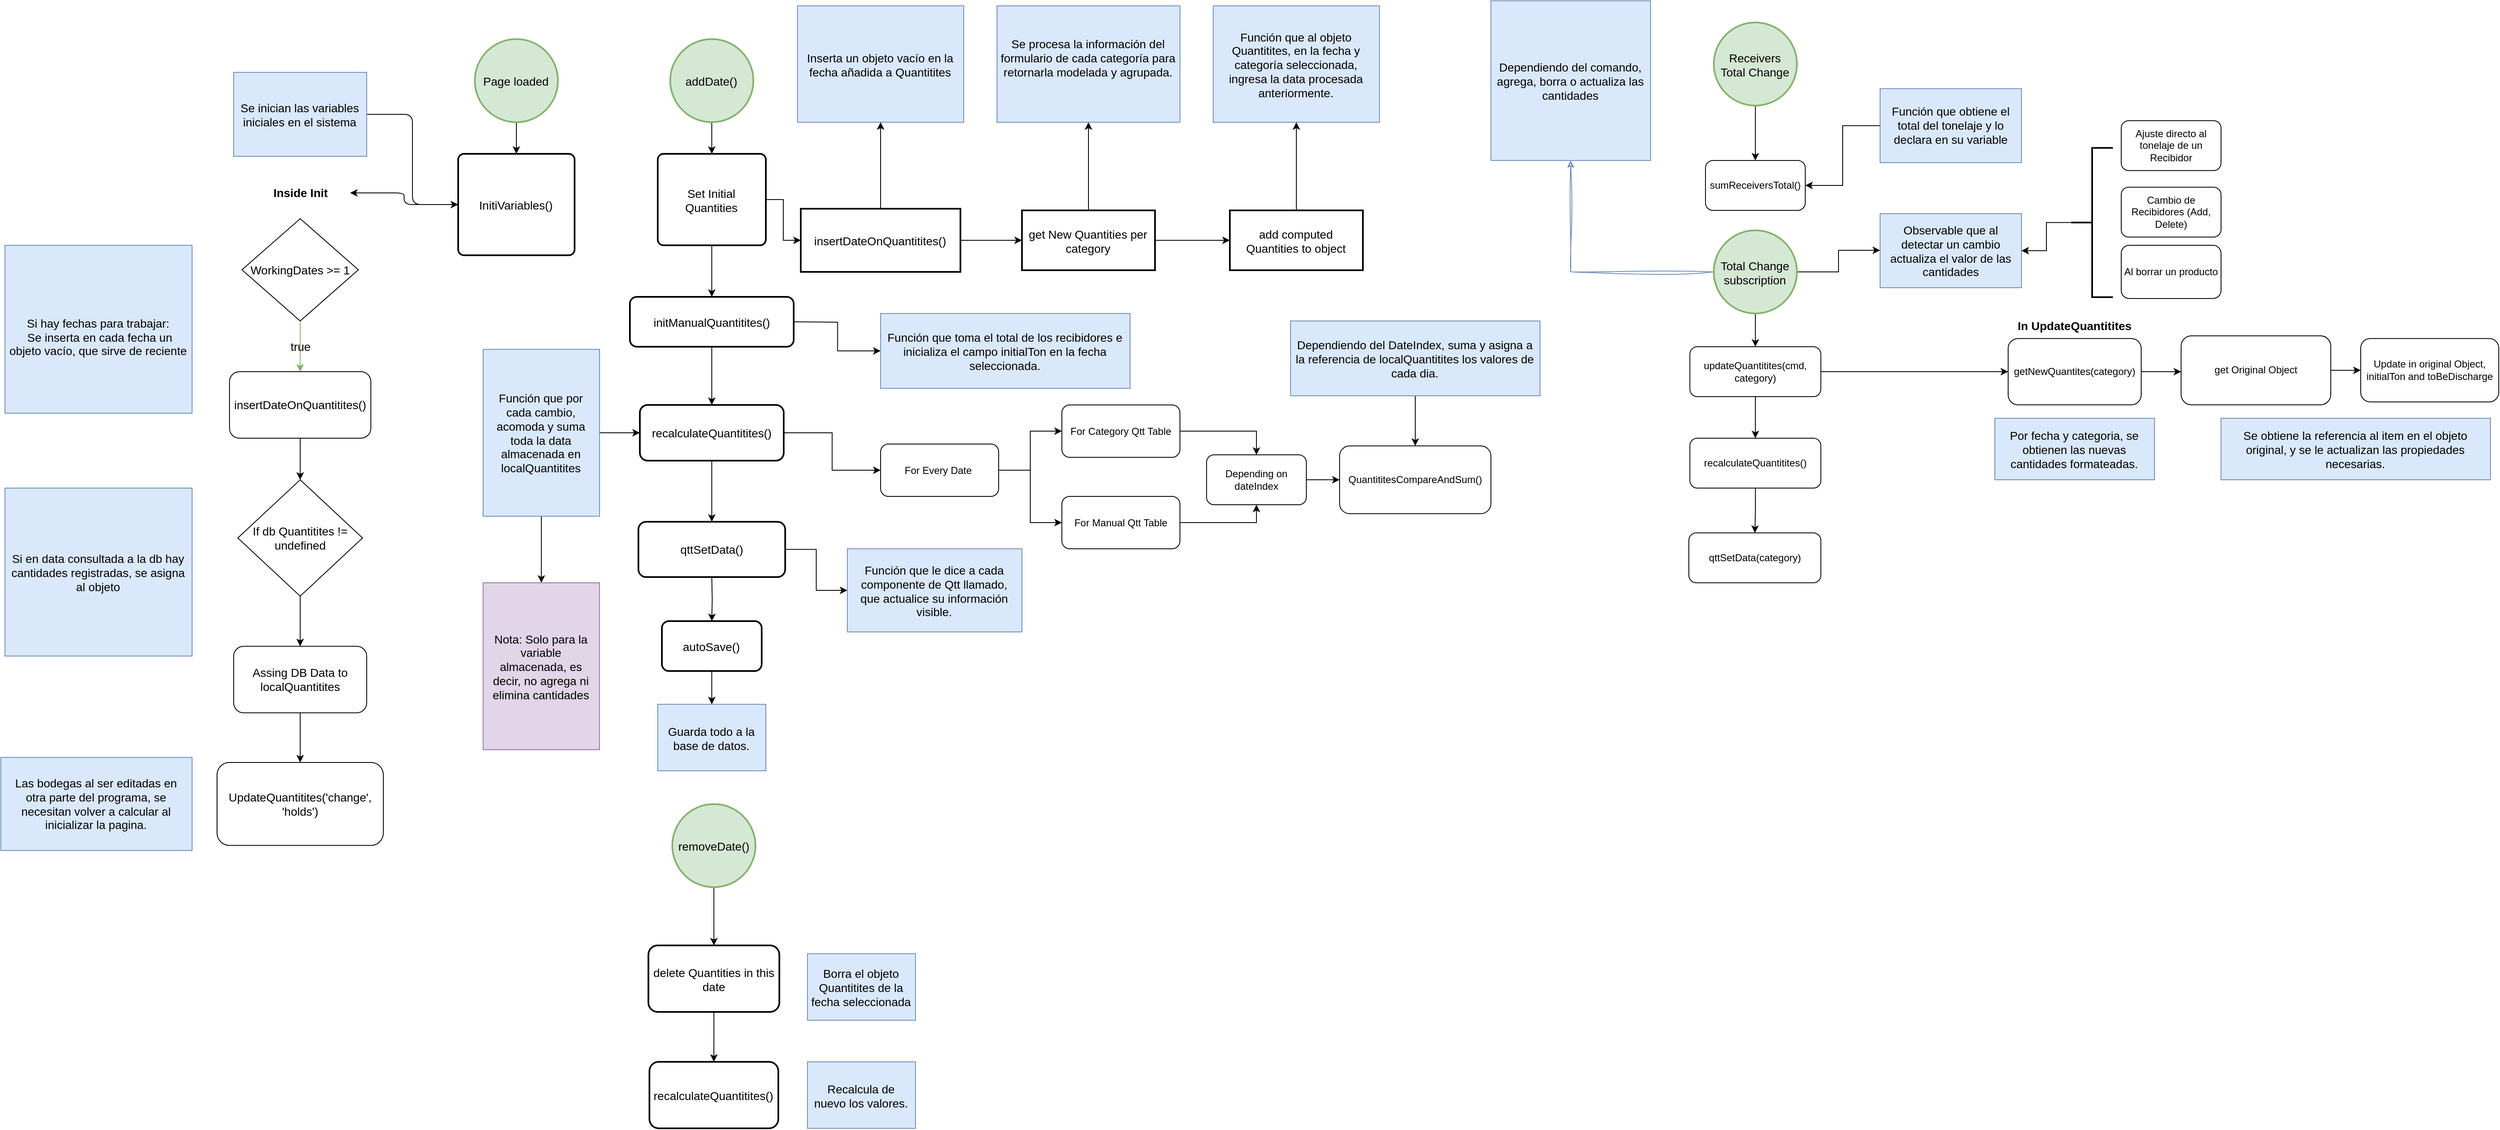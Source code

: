 <mxfile version="22.1.18" type="github">
  <diagram name="Página-1" id="ArsEkwuGPQtcpOPG1bf9">
    <mxGraphModel dx="1902" dy="594" grid="1" gridSize="12" guides="1" tooltips="1" connect="1" arrows="1" fold="1" page="1" pageScale="1" pageWidth="850" pageHeight="1100" math="0" shadow="0">
      <root>
        <mxCell id="0" />
        <mxCell id="1" parent="0" />
        <mxCell id="bBKTdJ-3Wv-lQ62cRmP5-24" value="" style="edgeStyle=orthogonalEdgeStyle;rounded=0;orthogonalLoop=1;jettySize=auto;fontFamily=Helvetica;fontStyle=0;fontSize=14;labelPosition=center;verticalLabelPosition=middle;align=center;verticalAlign=middle;fontColor=default;labelBackgroundColor=none;labelBorderColor=none;html=1;spacingTop=1;spacing=6;spacingLeft=-1;spacingBottom=0;spacingRight=0;" parent="1" source="bBKTdJ-3Wv-lQ62cRmP5-25" target="bBKTdJ-3Wv-lQ62cRmP5-26" edge="1">
          <mxGeometry relative="1" as="geometry" />
        </mxCell>
        <mxCell id="bBKTdJ-3Wv-lQ62cRmP5-46" style="edgeStyle=orthogonalEdgeStyle;rounded=1;orthogonalLoop=1;jettySize=auto;html=1;curved=0;exitX=0.5;exitY=0;exitDx=0;exitDy=0;fontSize=14;labelBackgroundColor=none;fontColor=default;" parent="1" source="bBKTdJ-3Wv-lQ62cRmP5-25" target="bBKTdJ-3Wv-lQ62cRmP5-32" edge="1">
          <mxGeometry relative="1" as="geometry" />
        </mxCell>
        <mxCell id="bBKTdJ-3Wv-lQ62cRmP5-25" value="get New Quantities per category" style="fontSize=14;zwfType=basicShape;rounded=0;strokeWidth=2;fontFamily=Helvetica;fontStyle=0;labelPosition=center;verticalLabelPosition=middle;align=center;verticalAlign=middle;labelBackgroundColor=none;labelBorderColor=none;whiteSpace=wrap;html=1;spacingTop=1;spacing=6;spacingLeft=-1;spacingBottom=0;spacingRight=0;" parent="1" vertex="1">
          <mxGeometry x="718" y="276" width="160" height="72" as="geometry" />
        </mxCell>
        <mxCell id="fTC0BpnXRnAI57Eslmp5-36" style="edgeStyle=orthogonalEdgeStyle;rounded=0;orthogonalLoop=1;jettySize=auto;html=1;labelBackgroundColor=none;fontColor=default;" parent="1" source="bBKTdJ-3Wv-lQ62cRmP5-26" target="bBKTdJ-3Wv-lQ62cRmP5-33" edge="1">
          <mxGeometry relative="1" as="geometry" />
        </mxCell>
        <mxCell id="bBKTdJ-3Wv-lQ62cRmP5-26" value="add computed Quantities to object" style="fontSize=14;zwfType=basicShape;rounded=0;strokeWidth=2;fontFamily=Helvetica;fontStyle=0;labelPosition=center;verticalLabelPosition=middle;align=center;verticalAlign=middle;labelBackgroundColor=none;labelBorderColor=none;whiteSpace=wrap;html=1;spacingTop=1;spacing=6;spacingLeft=-1;spacingBottom=0;spacingRight=0;" parent="1" vertex="1">
          <mxGeometry x="968" y="276" width="160" height="72" as="geometry" />
        </mxCell>
        <mxCell id="bBKTdJ-3Wv-lQ62cRmP5-31" value="Inserta un objeto vacío en la fecha añadida a Quantitites" style="rounded=0;fontFamily=Helvetica;fontStyle=0;fontSize=14;labelPosition=center;verticalLabelPosition=middle;align=center;verticalAlign=middle;labelBackgroundColor=none;labelBorderColor=none;whiteSpace=wrap;html=1;spacingTop=1;spacing=6;spacingLeft=-1;spacingBottom=0;spacingRight=0;fillColor=#dae8fc;strokeColor=#6c8ebf;" parent="1" vertex="1">
          <mxGeometry x="448" y="30" width="200" height="140" as="geometry" />
        </mxCell>
        <mxCell id="bBKTdJ-3Wv-lQ62cRmP5-32" value="Se procesa la información del formulario de cada categoría para retornarla modelada y agrupada.&lt;br style=&quot;font-size: 14px;&quot;&gt;&amp;nbsp;" style="rounded=0;fontFamily=Helvetica;fontStyle=0;fontSize=14;labelPosition=center;verticalLabelPosition=middle;align=center;verticalAlign=middle;labelBackgroundColor=none;labelBorderColor=none;whiteSpace=wrap;html=1;spacingTop=1;spacing=6;spacingLeft=-1;spacingBottom=0;spacingRight=0;fillColor=#dae8fc;strokeColor=#6c8ebf;" parent="1" vertex="1">
          <mxGeometry x="688" y="30" width="220" height="140" as="geometry" />
        </mxCell>
        <mxCell id="bBKTdJ-3Wv-lQ62cRmP5-33" value="Función que al objeto Quantitites, en la fecha y categoría seleccionada, ingresa la data procesada anteriormente." style="rounded=0;fontFamily=Helvetica;fontStyle=0;fontSize=14;labelPosition=center;verticalLabelPosition=middle;align=center;verticalAlign=middle;labelBackgroundColor=none;labelBorderColor=none;whiteSpace=wrap;html=1;spacingTop=1;spacing=6;spacingLeft=-1;spacingBottom=0;spacingRight=0;fillColor=#dae8fc;strokeColor=#6c8ebf;" parent="1" vertex="1">
          <mxGeometry x="948" y="30" width="200" height="140" as="geometry" />
        </mxCell>
        <mxCell id="bBKTdJ-3Wv-lQ62cRmP5-36" value="" style="edgeStyle=orthogonalEdgeStyle;rounded=0;orthogonalLoop=1;jettySize=auto;fontFamily=Helvetica;fontStyle=0;fontSize=14;labelPosition=center;verticalLabelPosition=middle;align=center;verticalAlign=middle;fontColor=default;labelBackgroundColor=none;labelBorderColor=none;html=1;spacingTop=1;spacing=6;spacingLeft=-1;spacingBottom=0;spacingRight=0;" parent="1" source="bBKTdJ-3Wv-lQ62cRmP5-34" target="bBKTdJ-3Wv-lQ62cRmP5-37" edge="1">
          <mxGeometry relative="1" as="geometry">
            <mxPoint x="110" y="238" as="targetPoint" />
          </mxGeometry>
        </mxCell>
        <mxCell id="bBKTdJ-3Wv-lQ62cRmP5-34" value="Page loaded" style="strokeWidth=2;shape=mxgraph.flowchart.start_2;fontFamily=Helvetica;fontStyle=0;fontSize=14;labelPosition=center;verticalLabelPosition=middle;align=center;verticalAlign=middle;labelBackgroundColor=none;labelBorderColor=none;whiteSpace=wrap;html=1;spacingTop=1;spacing=6;spacingLeft=-1;spacingBottom=0;spacingRight=0;fillColor=#d5e8d4;strokeColor=#82b366;" parent="1" vertex="1">
          <mxGeometry x="60" y="70" width="100" height="100" as="geometry" />
        </mxCell>
        <mxCell id="fTC0BpnXRnAI57Eslmp5-23" style="edgeStyle=orthogonalEdgeStyle;rounded=1;orthogonalLoop=1;jettySize=auto;html=1;curved=0;fontSize=14;labelBackgroundColor=none;fontColor=default;" parent="1" source="bBKTdJ-3Wv-lQ62cRmP5-37" target="fTC0BpnXRnAI57Eslmp5-21" edge="1">
          <mxGeometry relative="1" as="geometry" />
        </mxCell>
        <mxCell id="bBKTdJ-3Wv-lQ62cRmP5-37" value="InitiVariables()" style="rounded=1;absoluteArcSize=1;arcSize=14;strokeWidth=2;fontFamily=Helvetica;fontStyle=0;fontSize=14;labelPosition=center;verticalLabelPosition=middle;align=center;verticalAlign=middle;labelBackgroundColor=none;labelBorderColor=none;whiteSpace=wrap;html=1;spacingTop=1;spacing=6;spacingLeft=-1;spacingBottom=0;spacingRight=0;" parent="1" vertex="1">
          <mxGeometry x="40" y="208" width="140" height="122" as="geometry" />
        </mxCell>
        <mxCell id="bBKTdJ-3Wv-lQ62cRmP5-42" value="" style="edgeStyle=orthogonalEdgeStyle;rounded=0;orthogonalLoop=1;jettySize=auto;entryX=0.5;entryY=0;entryDx=0;entryDy=0;fontFamily=Helvetica;fontStyle=0;fontSize=14;labelPosition=center;verticalLabelPosition=middle;align=center;verticalAlign=middle;fontColor=default;labelBackgroundColor=none;labelBorderColor=none;html=1;spacingTop=1;spacing=6;spacingLeft=-1;spacingBottom=0;spacingRight=0;" parent="1" source="bBKTdJ-3Wv-lQ62cRmP5-38" target="bBKTdJ-3Wv-lQ62cRmP5-41" edge="1">
          <mxGeometry relative="1" as="geometry" />
        </mxCell>
        <mxCell id="bBKTdJ-3Wv-lQ62cRmP5-38" value="addDate()" style="strokeWidth=2;shape=mxgraph.flowchart.start_2;fontFamily=Helvetica;fontStyle=0;fontSize=14;labelPosition=center;verticalLabelPosition=middle;align=center;verticalAlign=middle;labelBackgroundColor=none;labelBorderColor=none;whiteSpace=wrap;html=1;spacingTop=1;spacing=6;spacingLeft=-1;spacingBottom=0;spacingRight=0;fillColor=#d5e8d4;strokeColor=#82b366;" parent="1" vertex="1">
          <mxGeometry x="295" y="70" width="100" height="100" as="geometry" />
        </mxCell>
        <mxCell id="1cdeKlZobP_Rr9OoL44j-2" value="" style="edgeStyle=orthogonalEdgeStyle;rounded=0;orthogonalLoop=1;jettySize=auto;html=1;fontSize=14;labelBackgroundColor=none;fontColor=default;" parent="1" source="bBKTdJ-3Wv-lQ62cRmP5-41" edge="1">
          <mxGeometry relative="1" as="geometry">
            <mxPoint x="345" y="380" as="targetPoint" />
          </mxGeometry>
        </mxCell>
        <mxCell id="fTC0BpnXRnAI57Eslmp5-39" style="edgeStyle=orthogonalEdgeStyle;rounded=0;orthogonalLoop=1;jettySize=auto;html=1;entryX=0;entryY=0.5;entryDx=0;entryDy=0;labelBackgroundColor=none;fontColor=default;" parent="1" source="bBKTdJ-3Wv-lQ62cRmP5-41" target="fTC0BpnXRnAI57Eslmp5-37" edge="1">
          <mxGeometry relative="1" as="geometry" />
        </mxCell>
        <mxCell id="bBKTdJ-3Wv-lQ62cRmP5-41" value="Set Initial Quantities" style="rounded=1;absoluteArcSize=1;arcSize=14;strokeWidth=2;fontFamily=Helvetica;fontStyle=0;fontSize=14;labelPosition=center;verticalLabelPosition=middle;align=center;verticalAlign=middle;labelBackgroundColor=none;labelBorderColor=none;whiteSpace=wrap;html=1;spacingTop=1;spacing=6;spacingLeft=-1;spacingBottom=0;spacingRight=0;" parent="1" vertex="1">
          <mxGeometry x="280" y="208" width="130" height="110" as="geometry" />
        </mxCell>
        <mxCell id="bBKTdJ-3Wv-lQ62cRmP5-60" value="" style="edgeStyle=orthogonalEdgeStyle;rounded=0;orthogonalLoop=1;jettySize=auto;html=1;fontSize=14;labelBackgroundColor=none;fontColor=default;" parent="1" edge="1">
          <mxGeometry relative="1" as="geometry">
            <mxPoint x="345" y="577" as="sourcePoint" />
            <mxPoint x="345" y="650.5" as="targetPoint" />
          </mxGeometry>
        </mxCell>
        <mxCell id="fTC0BpnXRnAI57Eslmp5-44" style="edgeStyle=orthogonalEdgeStyle;rounded=0;orthogonalLoop=1;jettySize=auto;html=1;entryX=0;entryY=0.5;entryDx=0;entryDy=0;labelBackgroundColor=none;fontColor=default;" parent="1" source="bBKTdJ-3Wv-lQ62cRmP5-56" target="fTC0BpnXRnAI57Eslmp5-43" edge="1">
          <mxGeometry relative="1" as="geometry" />
        </mxCell>
        <mxCell id="bBKTdJ-3Wv-lQ62cRmP5-56" value="recalculateQuantitites()" style="whiteSpace=wrap;html=1;fontSize=14;rounded=1;arcSize=14;strokeWidth=2;fontStyle=0;labelBackgroundColor=none;labelBorderColor=none;spacingTop=1;spacing=6;spacingLeft=-1;spacingBottom=0;spacingRight=0;" parent="1" vertex="1">
          <mxGeometry x="258.5" y="510" width="173" height="67" as="geometry" />
        </mxCell>
        <mxCell id="bBKTdJ-3Wv-lQ62cRmP5-62" value="" style="edgeStyle=orthogonalEdgeStyle;rounded=0;orthogonalLoop=1;jettySize=auto;html=1;fontSize=14;labelBackgroundColor=none;fontColor=default;" parent="1" target="bBKTdJ-3Wv-lQ62cRmP5-61" edge="1">
          <mxGeometry relative="1" as="geometry">
            <mxPoint x="345" y="717" as="sourcePoint" />
          </mxGeometry>
        </mxCell>
        <mxCell id="fTC0BpnXRnAI57Eslmp5-74" value="" style="edgeStyle=orthogonalEdgeStyle;rounded=0;orthogonalLoop=1;jettySize=auto;html=1;labelBackgroundColor=none;fontColor=default;" parent="1" source="bBKTdJ-3Wv-lQ62cRmP5-59" target="fTC0BpnXRnAI57Eslmp5-72" edge="1">
          <mxGeometry relative="1" as="geometry" />
        </mxCell>
        <mxCell id="bBKTdJ-3Wv-lQ62cRmP5-59" value="qttSetData()" style="whiteSpace=wrap;html=1;fontSize=14;rounded=1;arcSize=14;strokeWidth=2;fontStyle=0;labelBackgroundColor=none;labelBorderColor=none;spacingTop=1;spacing=6;spacingLeft=-1;spacingBottom=0;spacingRight=0;" parent="1" vertex="1">
          <mxGeometry x="256.75" y="650.5" width="176.5" height="66.5" as="geometry" />
        </mxCell>
        <mxCell id="fTC0BpnXRnAI57Eslmp5-78" value="" style="edgeStyle=orthogonalEdgeStyle;rounded=0;orthogonalLoop=1;jettySize=auto;html=1;labelBackgroundColor=none;fontColor=default;" parent="1" source="bBKTdJ-3Wv-lQ62cRmP5-61" target="fTC0BpnXRnAI57Eslmp5-77" edge="1">
          <mxGeometry relative="1" as="geometry" />
        </mxCell>
        <mxCell id="bBKTdJ-3Wv-lQ62cRmP5-61" value="autoSave()" style="whiteSpace=wrap;html=1;fontSize=14;rounded=1;arcSize=14;strokeWidth=2;fontStyle=0;labelBackgroundColor=none;labelBorderColor=none;spacingTop=1;spacing=6;spacingLeft=-1;spacingBottom=0;spacingRight=0;" parent="1" vertex="1">
          <mxGeometry x="285" y="770" width="120" height="60" as="geometry" />
        </mxCell>
        <mxCell id="1cdeKlZobP_Rr9OoL44j-3" style="edgeStyle=orthogonalEdgeStyle;rounded=0;orthogonalLoop=1;jettySize=auto;html=1;fontSize=14;labelBackgroundColor=none;fontColor=default;" parent="1" edge="1">
          <mxGeometry relative="1" as="geometry">
            <mxPoint x="345" y="440" as="sourcePoint" />
            <mxPoint x="345" y="510" as="targetPoint" />
          </mxGeometry>
        </mxCell>
        <mxCell id="1cdeKlZobP_Rr9OoL44j-5" style="edgeStyle=orthogonalEdgeStyle;rounded=0;orthogonalLoop=1;jettySize=auto;html=1;entryX=0;entryY=0.5;entryDx=0;entryDy=0;fontSize=14;labelBackgroundColor=none;fontColor=default;" parent="1" target="1cdeKlZobP_Rr9OoL44j-4" edge="1">
          <mxGeometry relative="1" as="geometry">
            <mxPoint x="443.5" y="410" as="sourcePoint" />
          </mxGeometry>
        </mxCell>
        <mxCell id="1cdeKlZobP_Rr9OoL44j-1" value="initManualQuantitites()" style="whiteSpace=wrap;html=1;fontSize=14;rounded=1;arcSize=14;strokeWidth=2;fontStyle=0;labelBackgroundColor=none;labelBorderColor=none;spacingTop=1;spacing=6;spacingLeft=-1;spacingBottom=0;spacingRight=0;" parent="1" vertex="1">
          <mxGeometry x="246.5" y="380" width="197" height="60" as="geometry" />
        </mxCell>
        <mxCell id="1cdeKlZobP_Rr9OoL44j-4" value="Función que toma el total de los recibidores e inicializa el campo initialTon en la fecha seleccionada." style="rounded=0;fontFamily=Helvetica;fontStyle=0;fontSize=14;labelPosition=center;verticalLabelPosition=middle;align=center;verticalAlign=middle;labelBackgroundColor=none;labelBorderColor=none;whiteSpace=wrap;html=1;spacingTop=1;spacing=6;spacingLeft=-1;spacingBottom=0;spacingRight=0;fillColor=#dae8fc;strokeColor=#6c8ebf;" parent="1" vertex="1">
          <mxGeometry x="548" y="400" width="300" height="90" as="geometry" />
        </mxCell>
        <mxCell id="fTC0BpnXRnAI57Eslmp5-71" style="edgeStyle=orthogonalEdgeStyle;rounded=0;orthogonalLoop=1;jettySize=auto;html=1;labelBackgroundColor=none;fontColor=default;" parent="1" source="1cdeKlZobP_Rr9OoL44j-9" target="bBKTdJ-3Wv-lQ62cRmP5-56" edge="1">
          <mxGeometry relative="1" as="geometry" />
        </mxCell>
        <mxCell id="Lu1Ilyan7PfIw8aCQK2B-53" value="" style="edgeStyle=orthogonalEdgeStyle;rounded=0;orthogonalLoop=1;jettySize=auto;html=1;labelBackgroundColor=none;fontColor=default;" edge="1" parent="1" source="1cdeKlZobP_Rr9OoL44j-9" target="Lu1Ilyan7PfIw8aCQK2B-52">
          <mxGeometry relative="1" as="geometry" />
        </mxCell>
        <mxCell id="1cdeKlZobP_Rr9OoL44j-9" value="Función que por cada cambio, acomoda y suma toda la data almacenada en localQuantitites" style="rounded=0;fontFamily=Helvetica;fontStyle=0;fontSize=14;labelPosition=center;verticalLabelPosition=middle;align=center;verticalAlign=middle;labelBackgroundColor=none;labelBorderColor=none;whiteSpace=wrap;html=1;spacingTop=1;spacing=6;spacingLeft=-1;spacingBottom=0;spacingRight=0;fillColor=#dae8fc;strokeColor=#6c8ebf;" parent="1" vertex="1">
          <mxGeometry x="70" y="443.13" width="140" height="200.75" as="geometry" />
        </mxCell>
        <mxCell id="fTC0BpnXRnAI57Eslmp5-17" style="edgeStyle=orthogonalEdgeStyle;rounded=1;orthogonalLoop=1;jettySize=auto;html=1;curved=0;fontSize=14;labelBackgroundColor=none;fontColor=default;" parent="1" source="fTC0BpnXRnAI57Eslmp5-7" target="bBKTdJ-3Wv-lQ62cRmP5-37" edge="1">
          <mxGeometry relative="1" as="geometry" />
        </mxCell>
        <mxCell id="fTC0BpnXRnAI57Eslmp5-7" value="Se inician las variables iniciales en el sistema" style="rounded=0;fontFamily=Helvetica;fontStyle=0;fontSize=14;labelPosition=center;verticalLabelPosition=middle;align=center;verticalAlign=middle;labelBackgroundColor=none;labelBorderColor=none;whiteSpace=wrap;html=1;spacingTop=1;spacing=6;spacingLeft=-1;spacingBottom=0;spacingRight=0;fillColor=#dae8fc;strokeColor=#6c8ebf;" parent="1" vertex="1">
          <mxGeometry x="-230" y="110" width="160" height="101" as="geometry" />
        </mxCell>
        <mxCell id="fTC0BpnXRnAI57Eslmp5-10" value="true" style="edgeStyle=orthogonalEdgeStyle;rounded=0;orthogonalLoop=1;jettySize=auto;html=1;fontColor=default;fontSize=14;labelBackgroundColor=none;fillColor=#d5e8d4;strokeColor=#82b366;" parent="1" source="fTC0BpnXRnAI57Eslmp5-9" target="fTC0BpnXRnAI57Eslmp5-12" edge="1">
          <mxGeometry relative="1" as="geometry">
            <mxPoint x="-140" y="488" as="targetPoint" />
          </mxGeometry>
        </mxCell>
        <mxCell id="fTC0BpnXRnAI57Eslmp5-9" value="WorkingDates &amp;gt;= 1" style="rhombus;whiteSpace=wrap;html=1;fontSize=14;labelBackgroundColor=none;" parent="1" vertex="1">
          <mxGeometry x="-220" y="286" width="140" height="123" as="geometry" />
        </mxCell>
        <mxCell id="fTC0BpnXRnAI57Eslmp5-30" style="edgeStyle=orthogonalEdgeStyle;rounded=0;orthogonalLoop=1;jettySize=auto;html=1;fontSize=14;labelBackgroundColor=none;fontColor=default;" parent="1" source="fTC0BpnXRnAI57Eslmp5-12" target="fTC0BpnXRnAI57Eslmp5-29" edge="1">
          <mxGeometry relative="1" as="geometry" />
        </mxCell>
        <mxCell id="fTC0BpnXRnAI57Eslmp5-12" value="insertDateOnQuantitites()" style="rounded=1;whiteSpace=wrap;html=1;fontSize=14;labelBackgroundColor=none;" parent="1" vertex="1">
          <mxGeometry x="-235" y="470" width="170" height="80" as="geometry" />
        </mxCell>
        <mxCell id="fTC0BpnXRnAI57Eslmp5-21" value="Inside Init" style="text;strokeColor=none;fillColor=none;html=1;fontSize=14;fontStyle=1;verticalAlign=middle;align=center;labelBackgroundColor=none;" parent="1" vertex="1">
          <mxGeometry x="-210" y="230" width="120" height="50" as="geometry" />
        </mxCell>
        <mxCell id="fTC0BpnXRnAI57Eslmp5-24" value="&lt;br style=&quot;font-size: 14px;&quot;&gt;Si hay fechas para trabajar:&lt;br style=&quot;font-size: 14px;&quot;&gt;&amp;nbsp;Se inserta en cada fecha un objeto vacío, que sirve de reciente" style="rounded=0;fontFamily=Helvetica;fontStyle=0;fontSize=14;labelPosition=center;verticalLabelPosition=middle;align=center;verticalAlign=middle;labelBackgroundColor=none;labelBorderColor=none;whiteSpace=wrap;html=1;spacingTop=1;spacing=6;spacingLeft=-1;spacingBottom=0;spacingRight=0;fillColor=#dae8fc;strokeColor=#6c8ebf;" parent="1" vertex="1">
          <mxGeometry x="-505" y="318" width="225" height="202" as="geometry" />
        </mxCell>
        <mxCell id="Lu1Ilyan7PfIw8aCQK2B-2" value="" style="edgeStyle=orthogonalEdgeStyle;rounded=0;orthogonalLoop=1;jettySize=auto;html=1;labelBackgroundColor=none;fontColor=default;" edge="1" parent="1" source="fTC0BpnXRnAI57Eslmp5-26" target="Lu1Ilyan7PfIw8aCQK2B-1">
          <mxGeometry relative="1" as="geometry" />
        </mxCell>
        <mxCell id="fTC0BpnXRnAI57Eslmp5-26" value="Assing DB Data to localQuantitites" style="rounded=1;whiteSpace=wrap;html=1;fontSize=14;labelBackgroundColor=none;" parent="1" vertex="1">
          <mxGeometry x="-230" y="800.25" width="160" height="80" as="geometry" />
        </mxCell>
        <mxCell id="fTC0BpnXRnAI57Eslmp5-34" style="edgeStyle=orthogonalEdgeStyle;rounded=0;orthogonalLoop=1;jettySize=auto;html=1;fontSize=14;labelBackgroundColor=none;fontColor=default;" parent="1" source="fTC0BpnXRnAI57Eslmp5-29" target="fTC0BpnXRnAI57Eslmp5-26" edge="1">
          <mxGeometry relative="1" as="geometry" />
        </mxCell>
        <mxCell id="fTC0BpnXRnAI57Eslmp5-29" value="If db Quantitites != undefined" style="rhombus;whiteSpace=wrap;html=1;fontSize=14;labelBackgroundColor=none;" parent="1" vertex="1">
          <mxGeometry x="-225" y="600" width="150" height="140" as="geometry" />
        </mxCell>
        <mxCell id="fTC0BpnXRnAI57Eslmp5-35" value="Si en data consultada a la db hay cantidades registradas, se asigna al objeto" style="rounded=0;fontFamily=Helvetica;fontStyle=0;fontSize=14;labelPosition=center;verticalLabelPosition=middle;align=center;verticalAlign=middle;labelBackgroundColor=none;labelBorderColor=none;whiteSpace=wrap;html=1;spacingTop=1;spacing=6;spacingLeft=-1;spacingBottom=0;spacingRight=0;fillColor=#dae8fc;strokeColor=#6c8ebf;" parent="1" vertex="1">
          <mxGeometry x="-505" y="610" width="225" height="202" as="geometry" />
        </mxCell>
        <mxCell id="fTC0BpnXRnAI57Eslmp5-38" style="edgeStyle=orthogonalEdgeStyle;rounded=0;orthogonalLoop=1;jettySize=auto;html=1;entryX=0.5;entryY=1;entryDx=0;entryDy=0;labelBackgroundColor=none;fontColor=default;" parent="1" source="fTC0BpnXRnAI57Eslmp5-37" target="bBKTdJ-3Wv-lQ62cRmP5-31" edge="1">
          <mxGeometry relative="1" as="geometry" />
        </mxCell>
        <mxCell id="fTC0BpnXRnAI57Eslmp5-40" style="edgeStyle=orthogonalEdgeStyle;rounded=0;orthogonalLoop=1;jettySize=auto;html=1;entryX=0;entryY=0.5;entryDx=0;entryDy=0;labelBackgroundColor=none;fontColor=default;" parent="1" source="fTC0BpnXRnAI57Eslmp5-37" target="bBKTdJ-3Wv-lQ62cRmP5-25" edge="1">
          <mxGeometry relative="1" as="geometry" />
        </mxCell>
        <mxCell id="fTC0BpnXRnAI57Eslmp5-37" value="insertDateOnQuantitites()" style="fontSize=14;zwfType=basicShape;rounded=0;strokeWidth=2;fontFamily=Helvetica;fontStyle=0;labelPosition=center;verticalLabelPosition=middle;align=center;verticalAlign=middle;labelBackgroundColor=none;labelBorderColor=none;whiteSpace=wrap;html=1;spacingTop=1;spacing=6;spacingLeft=-1;spacingBottom=0;spacingRight=0;" parent="1" vertex="1">
          <mxGeometry x="452" y="274" width="192" height="76" as="geometry" />
        </mxCell>
        <mxCell id="fTC0BpnXRnAI57Eslmp5-62" value="" style="edgeStyle=orthogonalEdgeStyle;rounded=0;orthogonalLoop=1;jettySize=auto;html=1;labelBackgroundColor=none;fontColor=default;" parent="1" source="fTC0BpnXRnAI57Eslmp5-43" target="fTC0BpnXRnAI57Eslmp5-61" edge="1">
          <mxGeometry relative="1" as="geometry" />
        </mxCell>
        <mxCell id="fTC0BpnXRnAI57Eslmp5-65" style="edgeStyle=orthogonalEdgeStyle;rounded=0;orthogonalLoop=1;jettySize=auto;html=1;entryX=0;entryY=0.5;entryDx=0;entryDy=0;labelBackgroundColor=none;fontColor=default;" parent="1" source="fTC0BpnXRnAI57Eslmp5-43" target="fTC0BpnXRnAI57Eslmp5-63" edge="1">
          <mxGeometry relative="1" as="geometry" />
        </mxCell>
        <mxCell id="fTC0BpnXRnAI57Eslmp5-43" value="For Every Date&amp;nbsp;" style="rounded=1;whiteSpace=wrap;html=1;labelBackgroundColor=none;" parent="1" vertex="1">
          <mxGeometry x="548" y="557" width="142" height="63" as="geometry" />
        </mxCell>
        <mxCell id="fTC0BpnXRnAI57Eslmp5-60" value="" style="edgeStyle=orthogonalEdgeStyle;rounded=0;orthogonalLoop=1;jettySize=auto;html=1;labelBackgroundColor=none;fontColor=default;" parent="1" source="fTC0BpnXRnAI57Eslmp5-56" target="fTC0BpnXRnAI57Eslmp5-59" edge="1">
          <mxGeometry relative="1" as="geometry" />
        </mxCell>
        <mxCell id="fTC0BpnXRnAI57Eslmp5-56" value="Depending on dateIndex" style="rounded=1;whiteSpace=wrap;html=1;labelBackgroundColor=none;" parent="1" vertex="1">
          <mxGeometry x="940" y="570" width="120" height="60" as="geometry" />
        </mxCell>
        <mxCell id="fTC0BpnXRnAI57Eslmp5-59" value="QuantititesCompareAndSum()" style="rounded=1;whiteSpace=wrap;html=1;labelBackgroundColor=none;" parent="1" vertex="1">
          <mxGeometry x="1100" y="559.25" width="182" height="81.5" as="geometry" />
        </mxCell>
        <mxCell id="fTC0BpnXRnAI57Eslmp5-66" style="edgeStyle=orthogonalEdgeStyle;rounded=0;orthogonalLoop=1;jettySize=auto;html=1;entryX=0.5;entryY=0;entryDx=0;entryDy=0;labelBackgroundColor=none;fontColor=default;" parent="1" source="fTC0BpnXRnAI57Eslmp5-61" target="fTC0BpnXRnAI57Eslmp5-56" edge="1">
          <mxGeometry relative="1" as="geometry" />
        </mxCell>
        <mxCell id="fTC0BpnXRnAI57Eslmp5-61" value="For Category Qtt Table" style="rounded=1;whiteSpace=wrap;html=1;labelBackgroundColor=none;" parent="1" vertex="1">
          <mxGeometry x="766" y="510" width="142" height="63" as="geometry" />
        </mxCell>
        <mxCell id="fTC0BpnXRnAI57Eslmp5-67" style="edgeStyle=orthogonalEdgeStyle;rounded=0;orthogonalLoop=1;jettySize=auto;html=1;entryX=0.5;entryY=1;entryDx=0;entryDy=0;labelBackgroundColor=none;fontColor=default;" parent="1" source="fTC0BpnXRnAI57Eslmp5-63" target="fTC0BpnXRnAI57Eslmp5-56" edge="1">
          <mxGeometry relative="1" as="geometry" />
        </mxCell>
        <mxCell id="fTC0BpnXRnAI57Eslmp5-63" value="For Manual Qtt Table" style="rounded=1;whiteSpace=wrap;html=1;labelBackgroundColor=none;" parent="1" vertex="1">
          <mxGeometry x="766" y="620" width="142" height="63" as="geometry" />
        </mxCell>
        <mxCell id="Lu1Ilyan7PfIw8aCQK2B-4" value="" style="edgeStyle=orthogonalEdgeStyle;rounded=0;orthogonalLoop=1;jettySize=auto;html=1;labelBackgroundColor=none;fontColor=default;" edge="1" parent="1" source="fTC0BpnXRnAI57Eslmp5-69" target="fTC0BpnXRnAI57Eslmp5-59">
          <mxGeometry relative="1" as="geometry" />
        </mxCell>
        <mxCell id="fTC0BpnXRnAI57Eslmp5-69" value="Dependiendo del DateIndex, suma y asigna a la referencia de localQuantitites los valores de cada dia." style="rounded=0;fontFamily=Helvetica;fontStyle=0;fontSize=14;labelPosition=center;verticalLabelPosition=middle;align=center;verticalAlign=middle;labelBackgroundColor=none;labelBorderColor=none;whiteSpace=wrap;html=1;spacingTop=1;spacing=6;spacingLeft=-1;spacingBottom=0;spacingRight=0;fillColor=#dae8fc;strokeColor=#6c8ebf;" parent="1" vertex="1">
          <mxGeometry x="1041" y="409" width="300" height="90" as="geometry" />
        </mxCell>
        <mxCell id="fTC0BpnXRnAI57Eslmp5-72" value="Función que le dice a cada componente de Qtt llamado, que actualice su información visible." style="rounded=0;fontFamily=Helvetica;fontStyle=0;fontSize=14;labelPosition=center;verticalLabelPosition=middle;align=center;verticalAlign=middle;labelBackgroundColor=none;labelBorderColor=none;whiteSpace=wrap;html=1;spacingTop=1;spacing=6;spacingLeft=-1;spacingBottom=0;spacingRight=0;fillColor=#dae8fc;strokeColor=#6c8ebf;" parent="1" vertex="1">
          <mxGeometry x="508" y="683" width="210" height="100" as="geometry" />
        </mxCell>
        <mxCell id="fTC0BpnXRnAI57Eslmp5-77" value="Guarda todo a la base de datos." style="rounded=0;fontFamily=Helvetica;fontStyle=0;fontSize=14;labelPosition=center;verticalLabelPosition=middle;align=center;verticalAlign=middle;labelBackgroundColor=none;labelBorderColor=none;whiteSpace=wrap;html=1;spacingTop=1;spacing=6;spacingLeft=-1;spacingBottom=0;spacingRight=0;fillColor=#dae8fc;strokeColor=#6c8ebf;" parent="1" vertex="1">
          <mxGeometry x="280" y="870" width="130" height="80" as="geometry" />
        </mxCell>
        <mxCell id="Lu1Ilyan7PfIw8aCQK2B-1" value="UpdateQuantitites(&#39;change&#39;, &#39;holds&#39;)" style="rounded=1;whiteSpace=wrap;html=1;fontSize=14;labelBackgroundColor=none;" vertex="1" parent="1">
          <mxGeometry x="-250" y="940" width="200" height="99.75" as="geometry" />
        </mxCell>
        <mxCell id="Lu1Ilyan7PfIw8aCQK2B-3" value="Las bodegas al ser editadas en otra parte del programa, se necesitan volver a calcular al inicializar la pagina." style="rounded=0;fontFamily=Helvetica;fontStyle=0;fontSize=14;labelPosition=center;verticalLabelPosition=middle;align=center;verticalAlign=middle;labelBackgroundColor=none;labelBorderColor=none;whiteSpace=wrap;html=1;spacingTop=1;spacing=6;spacingLeft=-1;spacingBottom=0;spacingRight=0;fillColor=#dae8fc;strokeColor=#6c8ebf;" vertex="1" parent="1">
          <mxGeometry x="-510" y="933.87" width="230" height="112" as="geometry" />
        </mxCell>
        <mxCell id="Lu1Ilyan7PfIw8aCQK2B-10" value="" style="edgeStyle=orthogonalEdgeStyle;rounded=0;orthogonalLoop=1;jettySize=auto;html=1;labelBackgroundColor=none;fontColor=default;" edge="1" parent="1" source="Lu1Ilyan7PfIw8aCQK2B-5" target="Lu1Ilyan7PfIw8aCQK2B-9">
          <mxGeometry relative="1" as="geometry" />
        </mxCell>
        <mxCell id="Lu1Ilyan7PfIw8aCQK2B-5" value="Receivers Total Change" style="strokeWidth=2;shape=mxgraph.flowchart.start_2;fontFamily=Helvetica;fontStyle=0;fontSize=14;labelPosition=center;verticalLabelPosition=middle;align=center;verticalAlign=middle;labelBackgroundColor=none;labelBorderColor=none;whiteSpace=wrap;html=1;spacingTop=1;spacing=6;spacingLeft=-1;spacingBottom=0;spacingRight=0;fillColor=#d5e8d4;strokeColor=#82b366;" vertex="1" parent="1">
          <mxGeometry x="1550" y="50" width="100" height="100" as="geometry" />
        </mxCell>
        <mxCell id="Lu1Ilyan7PfIw8aCQK2B-9" value="sumReceiversTotal()" style="rounded=1;whiteSpace=wrap;html=1;labelBackgroundColor=none;" vertex="1" parent="1">
          <mxGeometry x="1540" y="216" width="120" height="60" as="geometry" />
        </mxCell>
        <mxCell id="Lu1Ilyan7PfIw8aCQK2B-12" value="" style="edgeStyle=orthogonalEdgeStyle;rounded=0;orthogonalLoop=1;jettySize=auto;html=1;labelBackgroundColor=none;fontColor=default;" edge="1" parent="1" source="Lu1Ilyan7PfIw8aCQK2B-11" target="Lu1Ilyan7PfIw8aCQK2B-9">
          <mxGeometry relative="1" as="geometry" />
        </mxCell>
        <mxCell id="Lu1Ilyan7PfIw8aCQK2B-11" value="&lt;font style=&quot;font-size: 14px;&quot;&gt;Función que obtiene el total del tonelaje y lo declara en su variable&lt;/font&gt;" style="rounded=0;whiteSpace=wrap;html=1;fontSize=14;labelBackgroundColor=none;fillColor=#dae8fc;strokeColor=#6c8ebf;" vertex="1" parent="1">
          <mxGeometry x="1750" y="129.62" width="170" height="89" as="geometry" />
        </mxCell>
        <mxCell id="Lu1Ilyan7PfIw8aCQK2B-109" style="edgeStyle=orthogonalEdgeStyle;rounded=0;hachureGap=4;orthogonalLoop=1;jettySize=auto;html=1;fontFamily=Architects Daughter;fontSource=https%3A%2F%2Ffonts.googleapis.com%2Fcss%3Ffamily%3DArchitects%2BDaughter;fontSize=16;labelBackgroundColor=none;fontColor=default;" edge="1" parent="1" source="Lu1Ilyan7PfIw8aCQK2B-13" target="Lu1Ilyan7PfIw8aCQK2B-45">
          <mxGeometry relative="1" as="geometry" />
        </mxCell>
        <mxCell id="Lu1Ilyan7PfIw8aCQK2B-120" value="" style="edgeStyle=orthogonalEdgeStyle;rounded=0;hachureGap=4;orthogonalLoop=1;jettySize=auto;html=1;strokeColor=#000000;fontFamily=Architects Daughter;fontSource=https%3A%2F%2Ffonts.googleapis.com%2Fcss%3Ffamily%3DArchitects%2BDaughter;fontSize=16;fontColor=#5AA9E6;fillColor=#FFE45E;" edge="1" parent="1" source="Lu1Ilyan7PfIw8aCQK2B-13" target="Lu1Ilyan7PfIw8aCQK2B-119">
          <mxGeometry relative="1" as="geometry" />
        </mxCell>
        <mxCell id="Lu1Ilyan7PfIw8aCQK2B-13" value="updateQuantitites(cmd, category)" style="rounded=1;whiteSpace=wrap;html=1;labelBackgroundColor=none;" vertex="1" parent="1">
          <mxGeometry x="1521.25" y="440" width="157.5" height="60" as="geometry" />
        </mxCell>
        <mxCell id="Lu1Ilyan7PfIw8aCQK2B-108" style="edgeStyle=orthogonalEdgeStyle;rounded=0;hachureGap=4;orthogonalLoop=1;jettySize=auto;html=1;fontFamily=Architects Daughter;fontSource=https%3A%2F%2Ffonts.googleapis.com%2Fcss%3Ffamily%3DArchitects%2BDaughter;fontSize=16;labelBackgroundColor=none;fontColor=default;" edge="1" parent="1" source="Lu1Ilyan7PfIw8aCQK2B-29" target="Lu1Ilyan7PfIw8aCQK2B-13">
          <mxGeometry relative="1" as="geometry" />
        </mxCell>
        <mxCell id="Lu1Ilyan7PfIw8aCQK2B-115" value="" style="edgeStyle=orthogonalEdgeStyle;rounded=0;hachureGap=4;orthogonalLoop=1;jettySize=auto;html=1;fontFamily=Architects Daughter;fontSource=https%3A%2F%2Ffonts.googleapis.com%2Fcss%3Ffamily%3DArchitects%2BDaughter;fontSize=16;" edge="1" parent="1" source="Lu1Ilyan7PfIw8aCQK2B-29" target="Lu1Ilyan7PfIw8aCQK2B-32">
          <mxGeometry relative="1" as="geometry">
            <Array as="points">
              <mxPoint x="1700" y="350" />
              <mxPoint x="1700" y="324" />
            </Array>
          </mxGeometry>
        </mxCell>
        <mxCell id="Lu1Ilyan7PfIw8aCQK2B-123" style="edgeStyle=orthogonalEdgeStyle;rounded=0;sketch=1;hachureGap=4;jiggle=2;curveFitting=1;orthogonalLoop=1;jettySize=auto;html=1;entryX=0.5;entryY=1;entryDx=0;entryDy=0;strokeColor=#6c8ebf;fontFamily=Architects Daughter;fontSource=https%3A%2F%2Ffonts.googleapis.com%2Fcss%3Ffamily%3DArchitects%2BDaughter;fontSize=16;fontColor=#5AA9E6;fillColor=#dae8fc;" edge="1" parent="1" source="Lu1Ilyan7PfIw8aCQK2B-29" target="Lu1Ilyan7PfIw8aCQK2B-122">
          <mxGeometry relative="1" as="geometry" />
        </mxCell>
        <mxCell id="Lu1Ilyan7PfIw8aCQK2B-29" value="Total Change subscription" style="strokeWidth=2;shape=mxgraph.flowchart.start_2;fontFamily=Helvetica;fontStyle=0;fontSize=14;labelPosition=center;verticalLabelPosition=middle;align=center;verticalAlign=middle;labelBackgroundColor=none;labelBorderColor=none;whiteSpace=wrap;html=1;spacingTop=1;spacing=6;spacingLeft=-1;spacingBottom=0;spacingRight=0;fillColor=#d5e8d4;strokeColor=#82b366;" vertex="1" parent="1">
          <mxGeometry x="1550" y="300" width="100" height="100" as="geometry" />
        </mxCell>
        <mxCell id="Lu1Ilyan7PfIw8aCQK2B-32" value="&lt;font style=&quot;font-size: 14px;&quot;&gt;Observable que al detectar un cambio actualiza el valor de las cantidades&lt;/font&gt;" style="rounded=0;whiteSpace=wrap;html=1;fontSize=14;labelBackgroundColor=none;fillColor=#dae8fc;strokeColor=#6c8ebf;" vertex="1" parent="1">
          <mxGeometry x="1750" y="280" width="170" height="89" as="geometry" />
        </mxCell>
        <mxCell id="Lu1Ilyan7PfIw8aCQK2B-102" value="" style="edgeStyle=orthogonalEdgeStyle;rounded=0;hachureGap=4;orthogonalLoop=1;jettySize=auto;html=1;fontFamily=Architects Daughter;fontSource=https%3A%2F%2Ffonts.googleapis.com%2Fcss%3Ffamily%3DArchitects%2BDaughter;fontSize=16;labelBackgroundColor=none;fontColor=default;" edge="1" parent="1" source="Lu1Ilyan7PfIw8aCQK2B-45" target="Lu1Ilyan7PfIw8aCQK2B-70">
          <mxGeometry relative="1" as="geometry">
            <Array as="points">
              <mxPoint x="2100" y="470" />
              <mxPoint x="2100" y="470" />
            </Array>
          </mxGeometry>
        </mxCell>
        <mxCell id="Lu1Ilyan7PfIw8aCQK2B-45" value="getNewQuantites(category)" style="rounded=1;whiteSpace=wrap;html=1;labelBackgroundColor=none;" vertex="1" parent="1">
          <mxGeometry x="1904" y="430.12" width="160" height="79.75" as="geometry" />
        </mxCell>
        <mxCell id="Lu1Ilyan7PfIw8aCQK2B-48" value="Por fecha y categoria, se obtienen las nuevas cantidades formateadas." style="rounded=0;fontFamily=Helvetica;fontStyle=0;fontSize=14;labelPosition=center;verticalLabelPosition=middle;align=center;verticalAlign=middle;labelBackgroundColor=none;labelBorderColor=none;whiteSpace=wrap;html=1;spacingTop=1;spacing=6;spacingLeft=-1;spacingBottom=0;spacingRight=0;fillColor=#dae8fc;strokeColor=#6c8ebf;" vertex="1" parent="1">
          <mxGeometry x="1888" y="526" width="192" height="74" as="geometry" />
        </mxCell>
        <mxCell id="Lu1Ilyan7PfIw8aCQK2B-52" value="Nota: Solo para la variable almacenada, es decir, no agrega ni elimina cantidades" style="rounded=0;fontFamily=Helvetica;fontStyle=0;fontSize=14;labelPosition=center;verticalLabelPosition=middle;align=center;verticalAlign=middle;labelBackgroundColor=none;labelBorderColor=none;whiteSpace=wrap;html=1;spacingTop=1;spacing=6;spacingLeft=-1;spacingBottom=0;spacingRight=0;fillColor=#e1d5e7;strokeColor=#9673a6;" vertex="1" parent="1">
          <mxGeometry x="70" y="723.88" width="140" height="200.75" as="geometry" />
        </mxCell>
        <mxCell id="Lu1Ilyan7PfIw8aCQK2B-58" value="" style="edgeStyle=orthogonalEdgeStyle;rounded=0;orthogonalLoop=1;jettySize=auto;html=1;labelBackgroundColor=none;fontColor=default;" edge="1" parent="1" source="Lu1Ilyan7PfIw8aCQK2B-54" target="Lu1Ilyan7PfIw8aCQK2B-57">
          <mxGeometry relative="1" as="geometry" />
        </mxCell>
        <mxCell id="Lu1Ilyan7PfIw8aCQK2B-54" value="removeDate()" style="strokeWidth=2;shape=mxgraph.flowchart.start_2;fontFamily=Helvetica;fontStyle=0;fontSize=14;labelPosition=center;verticalLabelPosition=middle;align=center;verticalAlign=middle;labelBackgroundColor=none;labelBorderColor=none;whiteSpace=wrap;html=1;spacingTop=1;spacing=6;spacingLeft=-1;spacingBottom=0;spacingRight=0;fillColor=#d5e8d4;strokeColor=#82b366;" vertex="1" parent="1">
          <mxGeometry x="297.5" y="990" width="100" height="100" as="geometry" />
        </mxCell>
        <mxCell id="Lu1Ilyan7PfIw8aCQK2B-60" value="" style="edgeStyle=orthogonalEdgeStyle;rounded=0;orthogonalLoop=1;jettySize=auto;html=1;labelBackgroundColor=none;fontColor=default;" edge="1" parent="1" source="Lu1Ilyan7PfIw8aCQK2B-57" target="Lu1Ilyan7PfIw8aCQK2B-59">
          <mxGeometry relative="1" as="geometry" />
        </mxCell>
        <mxCell id="Lu1Ilyan7PfIw8aCQK2B-57" value="delete Quantities in this date" style="whiteSpace=wrap;html=1;fontSize=14;rounded=1;arcSize=14;strokeWidth=2;fontStyle=0;labelBackgroundColor=none;labelBorderColor=none;spacingTop=1;spacing=6;spacingLeft=-1;spacingBottom=0;spacingRight=0;" vertex="1" parent="1">
          <mxGeometry x="268.75" y="1160" width="157.5" height="80" as="geometry" />
        </mxCell>
        <mxCell id="Lu1Ilyan7PfIw8aCQK2B-59" value="recalculateQuantitites()" style="whiteSpace=wrap;html=1;fontSize=14;rounded=1;arcSize=14;strokeWidth=2;fontStyle=0;labelBackgroundColor=none;labelBorderColor=none;spacingTop=1;spacing=6;spacingLeft=-1;spacingBottom=0;spacingRight=0;" vertex="1" parent="1">
          <mxGeometry x="270" y="1300" width="155" height="80" as="geometry" />
        </mxCell>
        <mxCell id="Lu1Ilyan7PfIw8aCQK2B-61" value="Borra el objeto Quantitites de la fecha seleccionada" style="rounded=0;fontFamily=Helvetica;fontStyle=0;fontSize=14;labelPosition=center;verticalLabelPosition=middle;align=center;verticalAlign=middle;labelBackgroundColor=none;labelBorderColor=none;whiteSpace=wrap;html=1;spacingTop=1;spacing=6;spacingLeft=-1;spacingBottom=0;spacingRight=0;fillColor=#dae8fc;strokeColor=#6c8ebf;" vertex="1" parent="1">
          <mxGeometry x="460" y="1170" width="130" height="80" as="geometry" />
        </mxCell>
        <mxCell id="Lu1Ilyan7PfIw8aCQK2B-62" value="Recalcula de nuevo los valores." style="rounded=0;fontFamily=Helvetica;fontStyle=0;fontSize=14;labelPosition=center;verticalLabelPosition=middle;align=center;verticalAlign=middle;labelBackgroundColor=none;labelBorderColor=none;whiteSpace=wrap;html=1;spacingTop=1;spacing=6;spacingLeft=-1;spacingBottom=0;spacingRight=0;fillColor=#dae8fc;strokeColor=#6c8ebf;" vertex="1" parent="1">
          <mxGeometry x="460" y="1300" width="130" height="80" as="geometry" />
        </mxCell>
        <mxCell id="Lu1Ilyan7PfIw8aCQK2B-67" value="In UpdateQuantitites" style="text;html=1;strokeColor=none;fillColor=none;align=center;verticalAlign=middle;whiteSpace=wrap;rounded=1;fontStyle=1;fontSize=14;labelBackgroundColor=none;" vertex="1" parent="1">
          <mxGeometry x="1914" y="400.12" width="140" height="30" as="geometry" />
        </mxCell>
        <mxCell id="Lu1Ilyan7PfIw8aCQK2B-81" value="" style="edgeStyle=orthogonalEdgeStyle;rounded=0;orthogonalLoop=1;jettySize=auto;html=1;labelBackgroundColor=none;fontColor=default;" edge="1" parent="1" source="Lu1Ilyan7PfIw8aCQK2B-70" target="Lu1Ilyan7PfIw8aCQK2B-79">
          <mxGeometry relative="1" as="geometry" />
        </mxCell>
        <mxCell id="Lu1Ilyan7PfIw8aCQK2B-70" value="get Original Object" style="whiteSpace=wrap;html=1;rounded=1;labelBackgroundColor=none;" vertex="1" parent="1">
          <mxGeometry x="2112" y="426.87" width="180" height="83" as="geometry" />
        </mxCell>
        <mxCell id="Lu1Ilyan7PfIw8aCQK2B-72" value="Se obtiene la referencia al item en el objeto original, y se le actualizan las propiedades necesarias." style="rounded=0;fontFamily=Helvetica;fontStyle=0;fontSize=14;labelPosition=center;verticalLabelPosition=middle;align=center;verticalAlign=middle;labelBackgroundColor=none;labelBorderColor=none;whiteSpace=wrap;html=1;spacingTop=1;spacing=6;spacingLeft=-1;spacingBottom=0;spacingRight=0;fillColor=#dae8fc;strokeColor=#6c8ebf;" vertex="1" parent="1">
          <mxGeometry x="2160" y="526" width="324" height="74" as="geometry" />
        </mxCell>
        <mxCell id="Lu1Ilyan7PfIw8aCQK2B-79" value="Update in original Object, initialTon and toBeDischarge" style="whiteSpace=wrap;html=1;rounded=1;labelBackgroundColor=none;" vertex="1" parent="1">
          <mxGeometry x="2328" y="430.12" width="166" height="76.25" as="geometry" />
        </mxCell>
        <mxCell id="Lu1Ilyan7PfIw8aCQK2B-88" value="" style="edgeStyle=orthogonalEdgeStyle;rounded=0;orthogonalLoop=1;jettySize=auto;html=1;labelBackgroundColor=none;fontColor=default;" edge="1" parent="1" source="Lu1Ilyan7PfIw8aCQK2B-87" target="Lu1Ilyan7PfIw8aCQK2B-32">
          <mxGeometry relative="1" as="geometry" />
        </mxCell>
        <mxCell id="Lu1Ilyan7PfIw8aCQK2B-87" value="" style="strokeWidth=2;html=1;shape=mxgraph.flowchart.annotation_2;align=left;labelPosition=right;pointerEvents=1;labelBackgroundColor=none;" vertex="1" parent="1">
          <mxGeometry x="1980" y="200.87" width="50" height="179.5" as="geometry" />
        </mxCell>
        <mxCell id="Lu1Ilyan7PfIw8aCQK2B-92" value="Ajuste directo al tonelaje de un Recibidor" style="rounded=1;whiteSpace=wrap;html=1;labelBackgroundColor=none;" vertex="1" parent="1">
          <mxGeometry x="2040" y="168.12" width="120" height="60" as="geometry" />
        </mxCell>
        <mxCell id="Lu1Ilyan7PfIw8aCQK2B-95" value="Cambio de Recibidores (Add, Delete)" style="rounded=1;whiteSpace=wrap;html=1;labelBackgroundColor=none;" vertex="1" parent="1">
          <mxGeometry x="2040" y="248.12" width="120" height="60" as="geometry" />
        </mxCell>
        <mxCell id="Lu1Ilyan7PfIw8aCQK2B-113" value="qttSetData(category)" style="rounded=1;whiteSpace=wrap;html=1;labelBackgroundColor=none;" vertex="1" parent="1">
          <mxGeometry x="1520" y="663.88" width="158.75" height="60" as="geometry" />
        </mxCell>
        <mxCell id="Lu1Ilyan7PfIw8aCQK2B-116" value="Al borrar un producto" style="rounded=1;whiteSpace=wrap;html=1;labelBackgroundColor=none;" vertex="1" parent="1">
          <mxGeometry x="2040" y="318.06" width="120" height="63.88" as="geometry" />
        </mxCell>
        <mxCell id="Lu1Ilyan7PfIw8aCQK2B-121" value="" style="edgeStyle=orthogonalEdgeStyle;rounded=0;hachureGap=4;orthogonalLoop=1;jettySize=auto;html=1;fontFamily=Architects Daughter;fontSource=https%3A%2F%2Ffonts.googleapis.com%2Fcss%3Ffamily%3DArchitects%2BDaughter;fontSize=16;fontColor=#5AA9E6;" edge="1" parent="1" source="Lu1Ilyan7PfIw8aCQK2B-119" target="Lu1Ilyan7PfIw8aCQK2B-113">
          <mxGeometry relative="1" as="geometry" />
        </mxCell>
        <mxCell id="Lu1Ilyan7PfIw8aCQK2B-119" value="recalculateQuantitites()" style="rounded=1;whiteSpace=wrap;html=1;labelBackgroundColor=none;" vertex="1" parent="1">
          <mxGeometry x="1521.25" y="550" width="157.5" height="60" as="geometry" />
        </mxCell>
        <mxCell id="Lu1Ilyan7PfIw8aCQK2B-122" value="Dependiendo del comando, agrega, borra o actualiza las cantidades" style="rounded=0;fontFamily=Helvetica;fontStyle=0;fontSize=14;labelPosition=center;verticalLabelPosition=middle;align=center;verticalAlign=middle;labelBackgroundColor=none;labelBorderColor=none;whiteSpace=wrap;html=1;spacingTop=1;spacing=6;spacingLeft=-1;spacingBottom=0;spacingRight=0;fillColor=#dae8fc;strokeColor=#6c8ebf;" vertex="1" parent="1">
          <mxGeometry x="1282" y="24" width="192" height="192" as="geometry" />
        </mxCell>
      </root>
    </mxGraphModel>
  </diagram>
</mxfile>
